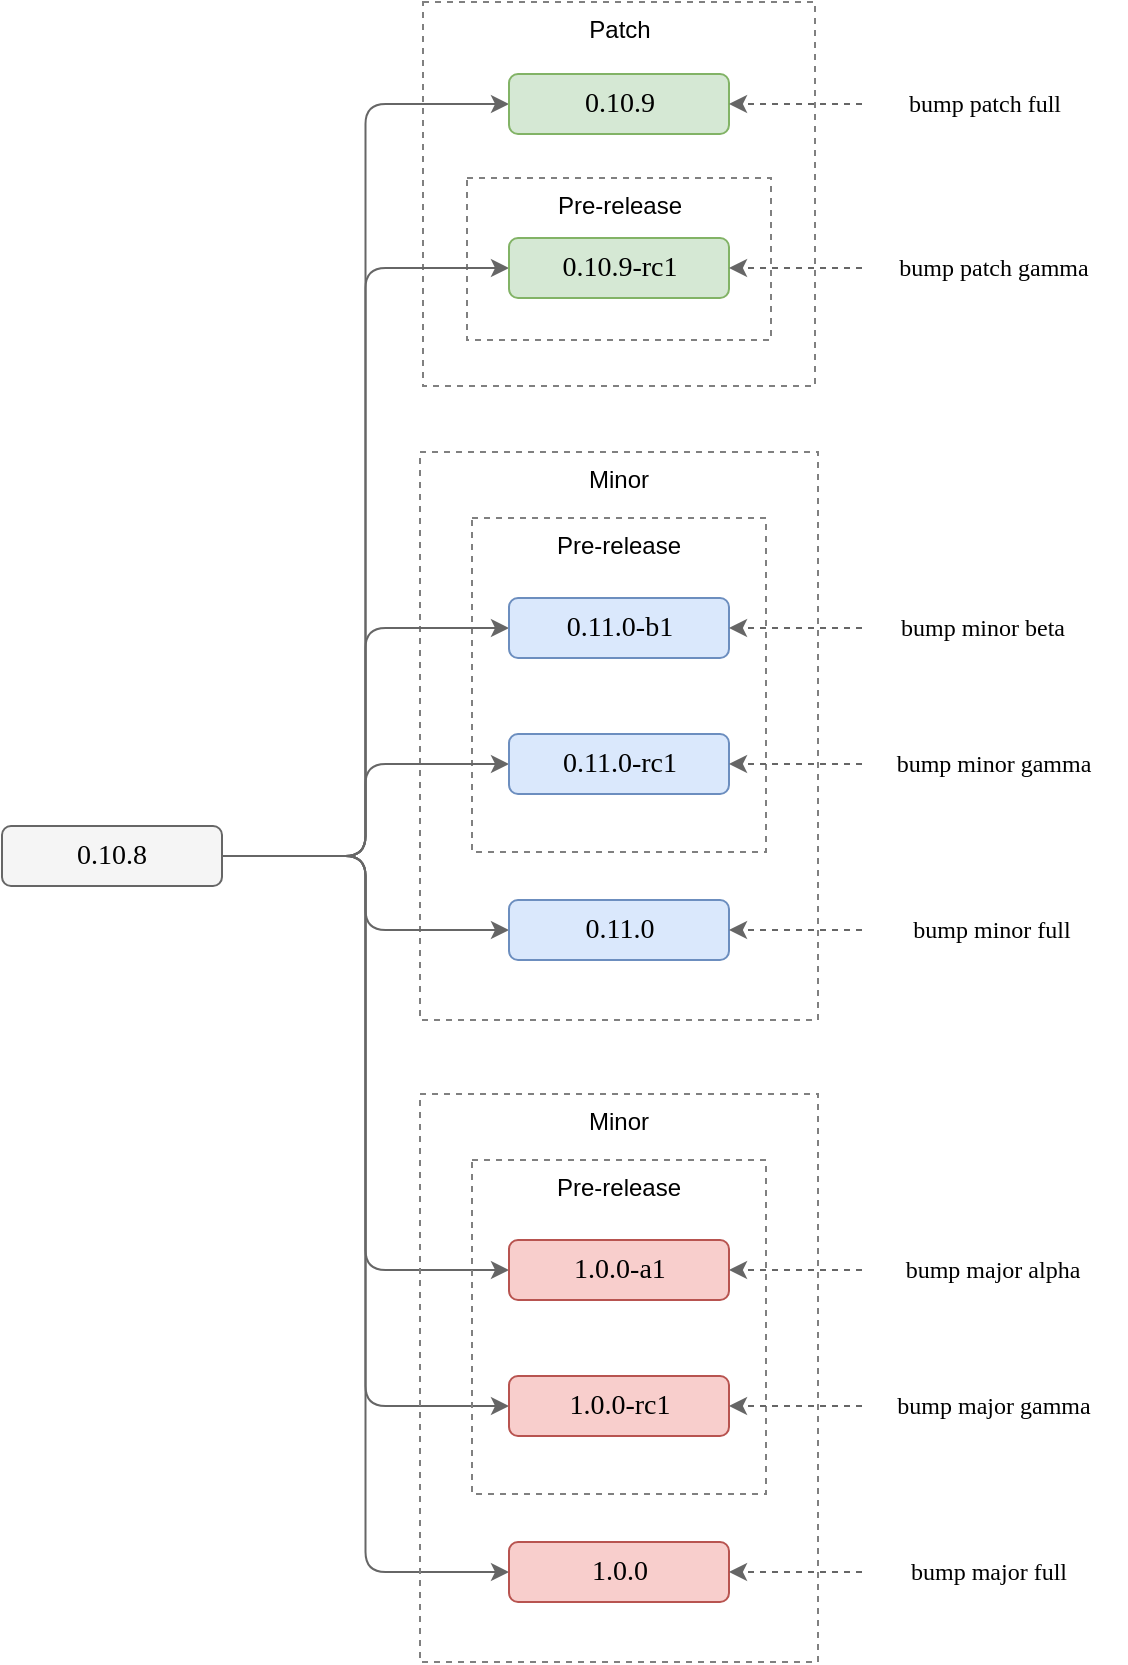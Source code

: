 <mxfile version="13.6.2" type="device" pages="2"><diagram id="zZskXJcYNrxwVd7ATI8r" name="paths"><mxGraphModel dx="1088" dy="968" grid="0" gridSize="10" guides="1" tooltips="1" connect="1" arrows="1" fold="1" page="1" pageScale="1" pageWidth="827" pageHeight="1169" math="0" shadow="0"><root><mxCell id="FM1OqCvg9vGaZ-FdDj_W-0"/><mxCell id="FM1OqCvg9vGaZ-FdDj_W-1" parent="FM1OqCvg9vGaZ-FdDj_W-0"/><mxCell id="VznV_vL2GaeqUMwuvdZG-14" value="Patch" style="rounded=0;whiteSpace=wrap;html=1;dashed=1;fillColor=none;verticalAlign=top;strokeColor=#808080;" parent="FM1OqCvg9vGaZ-FdDj_W-1" vertex="1"><mxGeometry x="239.5" y="37" width="196" height="192" as="geometry"/></mxCell><mxCell id="VznV_vL2GaeqUMwuvdZG-13" value="Pre-release" style="rounded=0;whiteSpace=wrap;html=1;dashed=1;fillColor=none;verticalAlign=top;strokeColor=#808080;" parent="FM1OqCvg9vGaZ-FdDj_W-1" vertex="1"><mxGeometry x="261.5" y="125" width="152" height="81" as="geometry"/></mxCell><mxCell id="VznV_vL2GaeqUMwuvdZG-11" value="Minor" style="rounded=0;whiteSpace=wrap;html=1;dashed=1;fillColor=none;verticalAlign=top;strokeColor=#808080;" parent="FM1OqCvg9vGaZ-FdDj_W-1" vertex="1"><mxGeometry x="238" y="262" width="199" height="284" as="geometry"/></mxCell><mxCell id="VznV_vL2GaeqUMwuvdZG-12" value="Pre-release" style="rounded=0;whiteSpace=wrap;html=1;dashed=1;fillColor=none;verticalAlign=top;strokeColor=#808080;" parent="FM1OqCvg9vGaZ-FdDj_W-1" vertex="1"><mxGeometry x="264" y="295" width="147" height="167" as="geometry"/></mxCell><mxCell id="VznV_vL2GaeqUMwuvdZG-2" value="" style="orthogonalLoop=1;jettySize=auto;html=1;elbow=vertical;edgeStyle=orthogonalEdgeStyle;strokeColor=#666666;entryX=0;entryY=0.5;entryDx=0;entryDy=0;" parent="FM1OqCvg9vGaZ-FdDj_W-1" source="VznV_vL2GaeqUMwuvdZG-0" target="VznV_vL2GaeqUMwuvdZG-1" edge="1"><mxGeometry relative="1" as="geometry"/></mxCell><mxCell id="VznV_vL2GaeqUMwuvdZG-6" style="orthogonalLoop=1;jettySize=auto;html=1;exitX=1;exitY=0.5;exitDx=0;exitDy=0;entryX=0;entryY=0.5;entryDx=0;entryDy=0;elbow=vertical;edgeStyle=orthogonalEdgeStyle;strokeColor=#666666;" parent="FM1OqCvg9vGaZ-FdDj_W-1" source="VznV_vL2GaeqUMwuvdZG-0" target="VznV_vL2GaeqUMwuvdZG-3" edge="1"><mxGeometry relative="1" as="geometry"/></mxCell><mxCell id="VznV_vL2GaeqUMwuvdZG-7" style="orthogonalLoop=1;jettySize=auto;html=1;exitX=1;exitY=0.5;exitDx=0;exitDy=0;entryX=0;entryY=0.5;entryDx=0;entryDy=0;elbow=vertical;edgeStyle=orthogonalEdgeStyle;strokeColor=#666666;" parent="FM1OqCvg9vGaZ-FdDj_W-1" source="VznV_vL2GaeqUMwuvdZG-0" target="VznV_vL2GaeqUMwuvdZG-4" edge="1"><mxGeometry relative="1" as="geometry"/></mxCell><mxCell id="VznV_vL2GaeqUMwuvdZG-8" style="orthogonalLoop=1;jettySize=auto;html=1;exitX=1;exitY=0.5;exitDx=0;exitDy=0;entryX=0;entryY=0.5;entryDx=0;entryDy=0;elbow=vertical;edgeStyle=orthogonalEdgeStyle;strokeColor=#666666;" parent="FM1OqCvg9vGaZ-FdDj_W-1" source="VznV_vL2GaeqUMwuvdZG-0" target="VznV_vL2GaeqUMwuvdZG-5" edge="1"><mxGeometry relative="1" as="geometry"/></mxCell><mxCell id="VznV_vL2GaeqUMwuvdZG-10" style="orthogonalLoop=1;jettySize=auto;html=1;exitX=1;exitY=0.5;exitDx=0;exitDy=0;entryX=0;entryY=0.5;entryDx=0;entryDy=0;elbow=vertical;edgeStyle=orthogonalEdgeStyle;strokeColor=#666666;" parent="FM1OqCvg9vGaZ-FdDj_W-1" source="VznV_vL2GaeqUMwuvdZG-0" target="VznV_vL2GaeqUMwuvdZG-9" edge="1"><mxGeometry relative="1" as="geometry"/></mxCell><mxCell id="VznV_vL2GaeqUMwuvdZG-25" style="edgeStyle=orthogonalEdgeStyle;orthogonalLoop=1;jettySize=auto;html=1;exitX=1;exitY=0.5;exitDx=0;exitDy=0;entryX=0;entryY=0.5;entryDx=0;entryDy=0;strokeColor=#666666;fontColor=#000000;" parent="FM1OqCvg9vGaZ-FdDj_W-1" source="VznV_vL2GaeqUMwuvdZG-0" target="VznV_vL2GaeqUMwuvdZG-24" edge="1"><mxGeometry relative="1" as="geometry"/></mxCell><mxCell id="VznV_vL2GaeqUMwuvdZG-26" style="edgeStyle=orthogonalEdgeStyle;orthogonalLoop=1;jettySize=auto;html=1;exitX=1;exitY=0.5;exitDx=0;exitDy=0;entryX=0;entryY=0.5;entryDx=0;entryDy=0;strokeColor=#666666;fontColor=#000000;" parent="FM1OqCvg9vGaZ-FdDj_W-1" source="VznV_vL2GaeqUMwuvdZG-0" target="VznV_vL2GaeqUMwuvdZG-23" edge="1"><mxGeometry relative="1" as="geometry"/></mxCell><mxCell id="VznV_vL2GaeqUMwuvdZG-27" style="edgeStyle=orthogonalEdgeStyle;orthogonalLoop=1;jettySize=auto;html=1;exitX=1;exitY=0.5;exitDx=0;exitDy=0;entryX=0;entryY=0.5;entryDx=0;entryDy=0;strokeColor=#666666;fontColor=#000000;" parent="FM1OqCvg9vGaZ-FdDj_W-1" source="VznV_vL2GaeqUMwuvdZG-0" target="VznV_vL2GaeqUMwuvdZG-22" edge="1"><mxGeometry relative="1" as="geometry"/></mxCell><mxCell id="VznV_vL2GaeqUMwuvdZG-0" value="0.10.8" style="rounded=1;whiteSpace=wrap;html=1;fillColor=#f5f5f5;fontFamily=Fira Code;fontSize=14;fontStyle=0;strokeColor=#666666;" parent="FM1OqCvg9vGaZ-FdDj_W-1" vertex="1"><mxGeometry x="29" y="449" width="110" height="30" as="geometry"/></mxCell><mxCell id="VznV_vL2GaeqUMwuvdZG-1" value="0.11.0-b1" style="rounded=1;whiteSpace=wrap;html=1;fillColor=#dae8fc;fontFamily=Fira Code;fontSize=14;fontStyle=0;strokeColor=#6c8ebf;" parent="FM1OqCvg9vGaZ-FdDj_W-1" vertex="1"><mxGeometry x="282.5" y="335" width="110" height="30" as="geometry"/></mxCell><mxCell id="VznV_vL2GaeqUMwuvdZG-3" value="0.11.0-rc1" style="rounded=1;whiteSpace=wrap;html=1;fillColor=#dae8fc;fontFamily=Fira Code;fontSize=14;fontStyle=0;strokeColor=#6c8ebf;" parent="FM1OqCvg9vGaZ-FdDj_W-1" vertex="1"><mxGeometry x="282.5" y="403" width="110" height="30" as="geometry"/></mxCell><mxCell id="VznV_vL2GaeqUMwuvdZG-4" value="0.11.0" style="rounded=1;whiteSpace=wrap;html=1;fillColor=#dae8fc;fontFamily=Fira Code;fontSize=14;fontStyle=0;strokeColor=#6c8ebf;" parent="FM1OqCvg9vGaZ-FdDj_W-1" vertex="1"><mxGeometry x="282.5" y="486" width="110" height="30" as="geometry"/></mxCell><mxCell id="VznV_vL2GaeqUMwuvdZG-5" value="0.10.9-rc1" style="rounded=1;whiteSpace=wrap;html=1;fillColor=#d5e8d4;fontFamily=Fira Code;fontSize=14;fontStyle=0;strokeColor=#82b366;" parent="FM1OqCvg9vGaZ-FdDj_W-1" vertex="1"><mxGeometry x="282.5" y="155" width="110" height="30" as="geometry"/></mxCell><mxCell id="VznV_vL2GaeqUMwuvdZG-9" value="0.10.9" style="rounded=1;whiteSpace=wrap;html=1;fillColor=#d5e8d4;fontFamily=Fira Code;fontSize=14;fontStyle=0;strokeColor=#82b366;" parent="FM1OqCvg9vGaZ-FdDj_W-1" vertex="1"><mxGeometry x="282.5" y="73" width="110" height="30" as="geometry"/></mxCell><mxCell id="VznV_vL2GaeqUMwuvdZG-20" value="Minor" style="rounded=0;whiteSpace=wrap;html=1;dashed=1;fillColor=none;verticalAlign=top;strokeColor=#808080;" parent="FM1OqCvg9vGaZ-FdDj_W-1" vertex="1"><mxGeometry x="238" y="583" width="199" height="284" as="geometry"/></mxCell><mxCell id="VznV_vL2GaeqUMwuvdZG-21" value="Pre-release" style="rounded=0;whiteSpace=wrap;html=1;dashed=1;fillColor=none;verticalAlign=top;strokeColor=#808080;" parent="FM1OqCvg9vGaZ-FdDj_W-1" vertex="1"><mxGeometry x="264" y="616" width="147" height="167" as="geometry"/></mxCell><mxCell id="VznV_vL2GaeqUMwuvdZG-22" value="1.0.0-a1" style="rounded=1;whiteSpace=wrap;html=1;fillColor=#f8cecc;fontFamily=Fira Code;fontSize=14;fontStyle=0;strokeColor=#b85450;" parent="FM1OqCvg9vGaZ-FdDj_W-1" vertex="1"><mxGeometry x="282.5" y="656" width="110" height="30" as="geometry"/></mxCell><mxCell id="VznV_vL2GaeqUMwuvdZG-23" value="1.0.0-rc1" style="rounded=1;whiteSpace=wrap;html=1;fillColor=#f8cecc;fontFamily=Fira Code;fontSize=14;fontStyle=0;strokeColor=#b85450;" parent="FM1OqCvg9vGaZ-FdDj_W-1" vertex="1"><mxGeometry x="282.5" y="724" width="110" height="30" as="geometry"/></mxCell><mxCell id="VznV_vL2GaeqUMwuvdZG-24" value="1.0.0" style="rounded=1;whiteSpace=wrap;html=1;fillColor=#f8cecc;fontFamily=Fira Code;fontSize=14;fontStyle=0;strokeColor=#b85450;" parent="FM1OqCvg9vGaZ-FdDj_W-1" vertex="1"><mxGeometry x="282.5" y="807" width="110" height="30" as="geometry"/></mxCell><mxCell id="VznV_vL2GaeqUMwuvdZG-37" style="edgeStyle=orthogonalEdgeStyle;orthogonalLoop=1;jettySize=auto;html=1;exitX=0;exitY=0.5;exitDx=0;exitDy=0;entryX=1;entryY=0.5;entryDx=0;entryDy=0;strokeColor=#666666;fontFamily=Fira Code;fontColor=#000000;dashed=1;" parent="FM1OqCvg9vGaZ-FdDj_W-1" source="VznV_vL2GaeqUMwuvdZG-28" target="VznV_vL2GaeqUMwuvdZG-9" edge="1"><mxGeometry relative="1" as="geometry"/></mxCell><mxCell id="VznV_vL2GaeqUMwuvdZG-28" value="bump patch full" style="text;html=1;strokeColor=none;fillColor=none;align=center;verticalAlign=middle;whiteSpace=wrap;rounded=0;dashed=1;fontColor=#000000;fontFamily=Fira Code;" parent="FM1OqCvg9vGaZ-FdDj_W-1" vertex="1"><mxGeometry x="459" y="78" width="123" height="20" as="geometry"/></mxCell><mxCell id="VznV_vL2GaeqUMwuvdZG-43" style="edgeStyle=orthogonalEdgeStyle;orthogonalLoop=1;jettySize=auto;html=1;exitX=0;exitY=0.5;exitDx=0;exitDy=0;entryX=1;entryY=0.5;entryDx=0;entryDy=0;endArrow=classic;endFill=1;strokeColor=#666666;fontFamily=Fira Code;fontColor=#000000;dashed=1;" parent="FM1OqCvg9vGaZ-FdDj_W-1" source="VznV_vL2GaeqUMwuvdZG-29" target="VznV_vL2GaeqUMwuvdZG-4" edge="1"><mxGeometry relative="1" as="geometry"/></mxCell><mxCell id="VznV_vL2GaeqUMwuvdZG-29" value="bump minor full" style="text;html=1;strokeColor=none;fillColor=none;align=center;verticalAlign=middle;whiteSpace=wrap;rounded=0;dashed=1;fontColor=#000000;fontFamily=Fira Code;" parent="FM1OqCvg9vGaZ-FdDj_W-1" vertex="1"><mxGeometry x="459" y="491" width="130" height="20" as="geometry"/></mxCell><mxCell id="VznV_vL2GaeqUMwuvdZG-46" style="edgeStyle=orthogonalEdgeStyle;orthogonalLoop=1;jettySize=auto;html=1;exitX=0;exitY=0.5;exitDx=0;exitDy=0;entryX=1;entryY=0.5;entryDx=0;entryDy=0;endArrow=classic;endFill=1;strokeColor=#666666;fontFamily=Fira Code;fontColor=#000000;dashed=1;" parent="FM1OqCvg9vGaZ-FdDj_W-1" source="VznV_vL2GaeqUMwuvdZG-30" target="VznV_vL2GaeqUMwuvdZG-24" edge="1"><mxGeometry relative="1" as="geometry"/></mxCell><mxCell id="VznV_vL2GaeqUMwuvdZG-30" value="bump major full" style="text;html=1;strokeColor=none;fillColor=none;align=center;verticalAlign=middle;whiteSpace=wrap;rounded=0;dashed=1;fontColor=#000000;fontFamily=Fira Code;" parent="FM1OqCvg9vGaZ-FdDj_W-1" vertex="1"><mxGeometry x="459" y="812" width="127" height="20" as="geometry"/></mxCell><mxCell id="VznV_vL2GaeqUMwuvdZG-40" style="edgeStyle=orthogonalEdgeStyle;orthogonalLoop=1;jettySize=auto;html=1;exitX=0;exitY=0.5;exitDx=0;exitDy=0;entryX=1;entryY=0.5;entryDx=0;entryDy=0;endArrow=classic;endFill=1;strokeColor=#666666;fontFamily=Fira Code;fontColor=#000000;dashed=1;" parent="FM1OqCvg9vGaZ-FdDj_W-1" source="VznV_vL2GaeqUMwuvdZG-31" target="VznV_vL2GaeqUMwuvdZG-5" edge="1"><mxGeometry relative="1" as="geometry"/></mxCell><mxCell id="VznV_vL2GaeqUMwuvdZG-31" value="bump patch gamma" style="text;html=1;strokeColor=none;fillColor=none;align=center;verticalAlign=middle;whiteSpace=wrap;rounded=0;dashed=1;fontColor=#000000;fontFamily=Fira Code;" parent="FM1OqCvg9vGaZ-FdDj_W-1" vertex="1"><mxGeometry x="459" y="160" width="132" height="20" as="geometry"/></mxCell><mxCell id="VznV_vL2GaeqUMwuvdZG-42" style="edgeStyle=orthogonalEdgeStyle;orthogonalLoop=1;jettySize=auto;html=1;exitX=0;exitY=0.5;exitDx=0;exitDy=0;endArrow=classic;endFill=1;strokeColor=#666666;fontFamily=Fira Code;fontColor=#000000;entryX=1;entryY=0.5;entryDx=0;entryDy=0;dashed=1;" parent="FM1OqCvg9vGaZ-FdDj_W-1" source="VznV_vL2GaeqUMwuvdZG-32" target="VznV_vL2GaeqUMwuvdZG-3" edge="1"><mxGeometry relative="1" as="geometry"/></mxCell><mxCell id="VznV_vL2GaeqUMwuvdZG-32" value="bump minor gamma" style="text;html=1;strokeColor=none;fillColor=none;align=center;verticalAlign=middle;whiteSpace=wrap;rounded=0;dashed=1;fontColor=#000000;fontFamily=Fira Code;" parent="FM1OqCvg9vGaZ-FdDj_W-1" vertex="1"><mxGeometry x="459" y="408" width="132" height="20" as="geometry"/></mxCell><mxCell id="VznV_vL2GaeqUMwuvdZG-45" style="edgeStyle=orthogonalEdgeStyle;orthogonalLoop=1;jettySize=auto;html=1;exitX=0;exitY=0.5;exitDx=0;exitDy=0;entryX=1;entryY=0.5;entryDx=0;entryDy=0;endArrow=classic;endFill=1;strokeColor=#666666;fontFamily=Fira Code;fontColor=#000000;dashed=1;" parent="FM1OqCvg9vGaZ-FdDj_W-1" source="VznV_vL2GaeqUMwuvdZG-33" target="VznV_vL2GaeqUMwuvdZG-23" edge="1"><mxGeometry relative="1" as="geometry"/></mxCell><mxCell id="VznV_vL2GaeqUMwuvdZG-33" value="bump major gamma" style="text;html=1;strokeColor=none;fillColor=none;align=center;verticalAlign=middle;whiteSpace=wrap;rounded=0;dashed=1;fontColor=#000000;fontFamily=Fira Code;" parent="FM1OqCvg9vGaZ-FdDj_W-1" vertex="1"><mxGeometry x="459" y="729" width="132" height="20" as="geometry"/></mxCell><mxCell id="VznV_vL2GaeqUMwuvdZG-44" style="edgeStyle=orthogonalEdgeStyle;orthogonalLoop=1;jettySize=auto;html=1;exitX=0;exitY=0.5;exitDx=0;exitDy=0;entryX=1;entryY=0.5;entryDx=0;entryDy=0;endArrow=classic;endFill=1;strokeColor=#666666;fontFamily=Fira Code;fontColor=#000000;dashed=1;" parent="FM1OqCvg9vGaZ-FdDj_W-1" source="VznV_vL2GaeqUMwuvdZG-34" target="VznV_vL2GaeqUMwuvdZG-22" edge="1"><mxGeometry relative="1" as="geometry"/></mxCell><mxCell id="VznV_vL2GaeqUMwuvdZG-34" value="bump major alpha" style="text;html=1;strokeColor=none;fillColor=none;align=center;verticalAlign=middle;whiteSpace=wrap;rounded=0;dashed=1;fontColor=#000000;fontFamily=Fira Code;" parent="FM1OqCvg9vGaZ-FdDj_W-1" vertex="1"><mxGeometry x="459" y="661" width="130.5" height="20" as="geometry"/></mxCell><mxCell id="VznV_vL2GaeqUMwuvdZG-41" style="edgeStyle=orthogonalEdgeStyle;orthogonalLoop=1;jettySize=auto;html=1;exitX=0;exitY=0.5;exitDx=0;exitDy=0;entryX=1;entryY=0.5;entryDx=0;entryDy=0;endArrow=classic;endFill=1;strokeColor=#666666;fontFamily=Fira Code;fontColor=#000000;dashed=1;" parent="FM1OqCvg9vGaZ-FdDj_W-1" source="VznV_vL2GaeqUMwuvdZG-35" target="VznV_vL2GaeqUMwuvdZG-1" edge="1"><mxGeometry relative="1" as="geometry"/></mxCell><mxCell id="VznV_vL2GaeqUMwuvdZG-35" value="bump minor beta" style="text;html=1;strokeColor=none;fillColor=none;align=center;verticalAlign=middle;whiteSpace=wrap;rounded=0;dashed=1;fontColor=#000000;fontFamily=Fira Code;" parent="FM1OqCvg9vGaZ-FdDj_W-1" vertex="1"><mxGeometry x="459" y="340" width="120.5" height="20" as="geometry"/></mxCell></root></mxGraphModel></diagram><diagram id="f5H1L-KfYU3r8U2Kk2M7" name="dependency"><mxGraphModel dx="261" dy="968" grid="0" gridSize="10" guides="1" tooltips="1" connect="1" arrows="1" fold="1" page="1" pageScale="1" pageWidth="827" pageHeight="1169" math="0" shadow="0"><root><mxCell id="ly7ttPhdnsOmWaoUAWaK-0"/><mxCell id="ly7ttPhdnsOmWaoUAWaK-1" parent="ly7ttPhdnsOmWaoUAWaK-0"/><mxCell id="BRgx2a1a9KO94jHnUbv2-9" value="dependency" style="rounded=0;whiteSpace=wrap;html=1;dashed=1;fillColor=none;verticalAlign=top;strokeColor=#B3B3B3;fontStyle=1" parent="ly7ttPhdnsOmWaoUAWaK-1" vertex="1"><mxGeometry x="992" y="139" width="468" height="720" as="geometry"/></mxCell><mxCell id="RyuVWwYYcjN3lwythHAk-4" value="3.9.0-rc1" style="text;html=1;strokeColor=none;fillColor=none;align=center;verticalAlign=middle;whiteSpace=wrap;rounded=0;dashed=1;fontColor=#000000;fontFamily=Fira Code;fontSize=19;" parent="ly7ttPhdnsOmWaoUAWaK-1" vertex="1"><mxGeometry x="1180" y="36" width="121" height="41" as="geometry"/></mxCell><mxCell id="RyuVWwYYcjN3lwythHAk-5" value="{3}.{9}.{0}-{rc}{1}" style="text;html=1;strokeColor=none;fillColor=none;align=center;verticalAlign=middle;whiteSpace=wrap;rounded=0;dashed=1;fontColor=#000000;fontFamily=Fira Code;fontSize=19;" parent="ly7ttPhdnsOmWaoUAWaK-1" vertex="1"><mxGeometry x="1121" y="86" width="239" height="41" as="geometry"/></mxCell><mxCell id="BRgx2a1a9KO94jHnUbv2-5" value="" style="edgeStyle=orthogonalEdgeStyle;rounded=0;orthogonalLoop=1;jettySize=auto;html=1;fontFamily=Fira Code;fontSize=19;fontColor=#99004D;endArrow=diamond;endFill=1;endSize=10;startSize=10;curved=1;startArrow=open;startFill=0;" parent="ly7ttPhdnsOmWaoUAWaK-1" source="BRgx2a1a9KO94jHnUbv2-0" target="BRgx2a1a9KO94jHnUbv2-1" edge="1"><mxGeometry relative="1" as="geometry"/></mxCell><mxCell id="BRgx2a1a9KO94jHnUbv2-0" value="major" style="rounded=1;whiteSpace=wrap;html=1;strokeColor=#6c8ebf;fontSize=19;fillColor=#dae8fc;fontFamily=Fira Code;" parent="ly7ttPhdnsOmWaoUAWaK-1" vertex="1"><mxGeometry x="1157" y="168" width="120" height="44" as="geometry"/></mxCell><mxCell id="BRgx2a1a9KO94jHnUbv2-6" value="" style="edgeStyle=orthogonalEdgeStyle;rounded=0;orthogonalLoop=1;jettySize=auto;html=1;startSize=10;endArrow=diamond;endFill=1;endSize=10;fontFamily=Fira Code;fontSize=19;fontColor=#99004D;curved=1;startArrow=open;startFill=0;" parent="ly7ttPhdnsOmWaoUAWaK-1" source="BRgx2a1a9KO94jHnUbv2-1" target="BRgx2a1a9KO94jHnUbv2-2" edge="1"><mxGeometry relative="1" as="geometry"/></mxCell><mxCell id="BRgx2a1a9KO94jHnUbv2-1" value=".minor" style="rounded=1;whiteSpace=wrap;html=1;strokeColor=#6c8ebf;fontSize=19;fillColor=#dae8fc;fontFamily=Fira Code;" parent="ly7ttPhdnsOmWaoUAWaK-1" vertex="1"><mxGeometry x="1157" y="262" width="120" height="44" as="geometry"/></mxCell><mxCell id="BRgx2a1a9KO94jHnUbv2-2" value=".micro" style="rounded=1;whiteSpace=wrap;html=1;strokeColor=#6c8ebf;fontSize=19;fillColor=#dae8fc;fontFamily=Fira Code;" parent="ly7ttPhdnsOmWaoUAWaK-1" vertex="1"><mxGeometry x="1157" y="356" width="120" height="44" as="geometry"/></mxCell><mxCell id="BRgx2a1a9KO94jHnUbv2-8" value="" style="edgeStyle=orthogonalEdgeStyle;rounded=0;orthogonalLoop=1;jettySize=auto;html=1;startSize=10;endArrow=open;endFill=0;endSize=10;fontFamily=Fira Code;fontSize=19;fontColor=#99004D;curved=1;entryX=1;entryY=0.5;entryDx=0;entryDy=0;startArrow=diamond;startFill=0;" parent="ly7ttPhdnsOmWaoUAWaK-1" source="BRgx2a1a9KO94jHnUbv2-3" target="BRgx2a1a9KO94jHnUbv2-2" edge="1"><mxGeometry relative="1" as="geometry"/></mxCell><mxCell id="BRgx2a1a9KO94jHnUbv2-3" value="-pre" style="rounded=1;whiteSpace=wrap;html=1;strokeColor=#82b366;fontSize=19;fillColor=#d5e8d4;fontFamily=Fira Code;" parent="ly7ttPhdnsOmWaoUAWaK-1" vertex="1"><mxGeometry x="1321" y="417" width="120" height="44" as="geometry"/></mxCell><mxCell id="BRgx2a1a9KO94jHnUbv2-7" value="" style="edgeStyle=orthogonalEdgeStyle;rounded=0;orthogonalLoop=1;jettySize=auto;html=1;startSize=10;endArrow=open;endFill=0;endSize=10;fontFamily=Fira Code;fontSize=19;fontColor=#99004D;curved=1;startArrow=diamond;startFill=1;" parent="ly7ttPhdnsOmWaoUAWaK-1" source="BRgx2a1a9KO94jHnUbv2-4" target="BRgx2a1a9KO94jHnUbv2-3" edge="1"><mxGeometry relative="1" as="geometry"/></mxCell><mxCell id="BRgx2a1a9KO94jHnUbv2-4" value=".prenum" style="rounded=1;whiteSpace=wrap;html=1;strokeColor=#82b366;fontSize=19;fillColor=#d5e8d4;fontFamily=Fira Code;" parent="ly7ttPhdnsOmWaoUAWaK-1" vertex="1"><mxGeometry x="1321" y="502" width="120" height="44" as="geometry"/></mxCell><mxCell id="1SEnftyoFgopgsgksoKJ-3" style="edgeStyle=orthogonalEdgeStyle;curved=1;orthogonalLoop=1;jettySize=auto;html=1;exitX=1;exitY=0.5;exitDx=0;exitDy=0;entryX=0;entryY=0.5;entryDx=0;entryDy=0;startArrow=diamond;startFill=0;startSize=10;endArrow=open;endFill=0;endSize=10;" parent="ly7ttPhdnsOmWaoUAWaK-1" source="1SEnftyoFgopgsgksoKJ-0" target="BRgx2a1a9KO94jHnUbv2-4" edge="1"><mxGeometry relative="1" as="geometry"/></mxCell><mxCell id="1SEnftyoFgopgsgksoKJ-4" style="edgeStyle=orthogonalEdgeStyle;curved=1;orthogonalLoop=1;jettySize=auto;html=1;exitX=0.5;exitY=0;exitDx=0;exitDy=0;entryX=0.5;entryY=1;entryDx=0;entryDy=0;startArrow=diamond;startFill=0;startSize=10;endArrow=open;endFill=0;endSize=10;" parent="ly7ttPhdnsOmWaoUAWaK-1" source="1SEnftyoFgopgsgksoKJ-0" target="BRgx2a1a9KO94jHnUbv2-2" edge="1"><mxGeometry relative="1" as="geometry"/></mxCell><mxCell id="1SEnftyoFgopgsgksoKJ-0" value="+build" style="rounded=1;whiteSpace=wrap;html=1;strokeColor=#d79b00;fontSize=19;fillColor=#ffe6cc;fontFamily=Fira Code;" parent="ly7ttPhdnsOmWaoUAWaK-1" vertex="1"><mxGeometry x="1157" y="568" width="120" height="44" as="geometry"/></mxCell><mxCell id="1SEnftyoFgopgsgksoKJ-2" value="" style="edgeStyle=orthogonalEdgeStyle;orthogonalLoop=1;jettySize=auto;html=1;curved=1;endSize=10;startSize=10;endArrow=open;endFill=0;startArrow=diamond;startFill=1;" parent="ly7ttPhdnsOmWaoUAWaK-1" source="1SEnftyoFgopgsgksoKJ-1" target="1SEnftyoFgopgsgksoKJ-0" edge="1"><mxGeometry relative="1" as="geometry"/></mxCell><mxCell id="1SEnftyoFgopgsgksoKJ-1" value=".buildnum" style="rounded=1;whiteSpace=wrap;html=1;strokeColor=#d79b00;fontSize=19;fillColor=#ffe6cc;fontFamily=Fira Code;" parent="ly7ttPhdnsOmWaoUAWaK-1" vertex="1"><mxGeometry x="1157" y="661" width="120" height="44" as="geometry"/></mxCell><mxCell id="1SEnftyoFgopgsgksoKJ-7" style="edgeStyle=orthogonalEdgeStyle;curved=1;orthogonalLoop=1;jettySize=auto;html=1;exitX=0.5;exitY=0;exitDx=0;exitDy=0;entryX=0;entryY=0.5;entryDx=0;entryDy=0;startArrow=diamond;startFill=0;startSize=10;endArrow=open;endFill=0;endSize=10;" parent="ly7ttPhdnsOmWaoUAWaK-1" source="1SEnftyoFgopgsgksoKJ-5" target="BRgx2a1a9KO94jHnUbv2-2" edge="1"><mxGeometry relative="1" as="geometry"/></mxCell><mxCell id="1SEnftyoFgopgsgksoKJ-8" style="edgeStyle=orthogonalEdgeStyle;curved=1;orthogonalLoop=1;jettySize=auto;html=1;exitX=1;exitY=0.5;exitDx=0;exitDy=0;entryX=0.5;entryY=1;entryDx=0;entryDy=0;startArrow=diamond;startFill=0;startSize=10;endArrow=open;endFill=0;endSize=10;" parent="ly7ttPhdnsOmWaoUAWaK-1" source="1SEnftyoFgopgsgksoKJ-5" target="BRgx2a1a9KO94jHnUbv2-4" edge="1"><mxGeometry relative="1" as="geometry"><Array as="points"><mxPoint x="1381" y="760"/></Array></mxGeometry></mxCell><mxCell id="1SEnftyoFgopgsgksoKJ-5" value="+dev" style="rounded=1;whiteSpace=wrap;html=1;strokeColor=#d79b00;fontSize=19;fillColor=#ffe6cc;fontFamily=Fira Code;" parent="ly7ttPhdnsOmWaoUAWaK-1" vertex="1"><mxGeometry x="1026" y="738" width="120" height="44" as="geometry"/></mxCell><mxCell id="1SEnftyoFgopgsgksoKJ-10" value="order" style="rounded=0;whiteSpace=wrap;html=1;dashed=1;fillColor=none;verticalAlign=top;strokeColor=#B3B3B3;fontStyle=1" parent="ly7ttPhdnsOmWaoUAWaK-1" vertex="1"><mxGeometry x="874" y="139" width="112" height="721" as="geometry"/></mxCell><mxCell id="1SEnftyoFgopgsgksoKJ-11" value="1" style="rounded=1;whiteSpace=wrap;html=1;strokeColor=#6c8ebf;fontSize=19;fillColor=#dae8fc;fontFamily=Fira Code;" parent="ly7ttPhdnsOmWaoUAWaK-1" vertex="1"><mxGeometry x="898" y="168" width="64" height="44" as="geometry"/></mxCell><mxCell id="1SEnftyoFgopgsgksoKJ-12" value="2" style="rounded=1;whiteSpace=wrap;html=1;strokeColor=#6c8ebf;fontSize=19;fillColor=#dae8fc;fontFamily=Fira Code;" parent="ly7ttPhdnsOmWaoUAWaK-1" vertex="1"><mxGeometry x="898" y="262" width="64" height="44" as="geometry"/></mxCell><mxCell id="1SEnftyoFgopgsgksoKJ-13" value="3" style="rounded=1;whiteSpace=wrap;html=1;strokeColor=#6c8ebf;fontSize=19;fillColor=#dae8fc;fontFamily=Fira Code;" parent="ly7ttPhdnsOmWaoUAWaK-1" vertex="1"><mxGeometry x="898" y="356" width="64" height="44" as="geometry"/></mxCell><mxCell id="1SEnftyoFgopgsgksoKJ-14" value="4" style="rounded=1;whiteSpace=wrap;html=1;strokeColor=#82b366;fontSize=19;fillColor=#d5e8d4;fontFamily=Fira Code;" parent="ly7ttPhdnsOmWaoUAWaK-1" vertex="1"><mxGeometry x="898" y="419.5" width="64" height="44" as="geometry"/></mxCell><mxCell id="1SEnftyoFgopgsgksoKJ-15" value="5" style="rounded=1;whiteSpace=wrap;html=1;strokeColor=#82b366;fontSize=19;fillColor=#d5e8d4;fontFamily=Fira Code;" parent="ly7ttPhdnsOmWaoUAWaK-1" vertex="1"><mxGeometry x="898" y="502" width="64" height="44" as="geometry"/></mxCell><mxCell id="1SEnftyoFgopgsgksoKJ-16" value="6" style="rounded=1;whiteSpace=wrap;html=1;strokeColor=#d79b00;fontSize=19;fillColor=#ffe6cc;fontFamily=Fira Code;" parent="ly7ttPhdnsOmWaoUAWaK-1" vertex="1"><mxGeometry x="898" y="568" width="64" height="44" as="geometry"/></mxCell><mxCell id="1SEnftyoFgopgsgksoKJ-17" value="7" style="rounded=1;whiteSpace=wrap;html=1;strokeColor=#d79b00;fontSize=19;fillColor=#ffe6cc;fontFamily=Fira Code;" parent="ly7ttPhdnsOmWaoUAWaK-1" vertex="1"><mxGeometry x="898" y="661" width="64" height="44" as="geometry"/></mxCell><mxCell id="1SEnftyoFgopgsgksoKJ-18" value="8" style="rounded=1;whiteSpace=wrap;html=1;strokeColor=#d79b00;fontSize=19;fillColor=#ffe6cc;fontFamily=Fira Code;" parent="ly7ttPhdnsOmWaoUAWaK-1" vertex="1"><mxGeometry x="898" y="738" width="64" height="44" as="geometry"/></mxCell><mxCell id="1SEnftyoFgopgsgksoKJ-20" value="" style="edgeStyle=orthogonalEdgeStyle;rounded=0;orthogonalLoop=1;jettySize=auto;html=1;startSize=10;endArrow=diamond;endFill=1;endSize=10;fontFamily=Fira Code;fontSize=19;fontColor=#99004D;curved=1;startArrow=open;startFill=0;" parent="ly7ttPhdnsOmWaoUAWaK-1" edge="1"><mxGeometry relative="1" as="geometry"><mxPoint x="1070" y="930" as="sourcePoint"/><mxPoint x="970" y="930" as="targetPoint"/></mxGeometry></mxCell><mxCell id="1SEnftyoFgopgsgksoKJ-21" value="Required child" style="text;html=1;strokeColor=none;fillColor=none;align=center;verticalAlign=middle;whiteSpace=wrap;rounded=0;" parent="ly7ttPhdnsOmWaoUAWaK-1" vertex="1"><mxGeometry x="874" y="919" width="93" height="22" as="geometry"/></mxCell><mxCell id="1SEnftyoFgopgsgksoKJ-22" value="Parent" style="text;html=1;strokeColor=none;fillColor=none;align=center;verticalAlign=middle;whiteSpace=wrap;rounded=0;" parent="ly7ttPhdnsOmWaoUAWaK-1" vertex="1"><mxGeometry x="1077" y="917.5" width="50" height="25" as="geometry"/></mxCell><mxCell id="1SEnftyoFgopgsgksoKJ-23" value="" style="edgeStyle=orthogonalEdgeStyle;rounded=0;orthogonalLoop=1;jettySize=auto;html=1;startSize=10;endArrow=diamond;endFill=0;endSize=10;fontFamily=Fira Code;fontSize=19;fontColor=#99004D;curved=1;startArrow=open;startFill=0;" parent="ly7ttPhdnsOmWaoUAWaK-1" edge="1"><mxGeometry relative="1" as="geometry"><mxPoint x="1070" y="982.5" as="sourcePoint"/><mxPoint x="970" y="982.5" as="targetPoint"/></mxGeometry></mxCell><mxCell id="1SEnftyoFgopgsgksoKJ-24" value="Optional child" style="text;html=1;strokeColor=none;fillColor=none;align=center;verticalAlign=middle;whiteSpace=wrap;rounded=0;" parent="ly7ttPhdnsOmWaoUAWaK-1" vertex="1"><mxGeometry x="874" y="971.5" width="93" height="22" as="geometry"/></mxCell><mxCell id="1SEnftyoFgopgsgksoKJ-25" value="Parent" style="text;html=1;strokeColor=none;fillColor=none;align=center;verticalAlign=middle;whiteSpace=wrap;rounded=0;" parent="ly7ttPhdnsOmWaoUAWaK-1" vertex="1"><mxGeometry x="1077" y="970" width="50" height="25" as="geometry"/></mxCell></root></mxGraphModel></diagram></mxfile>
